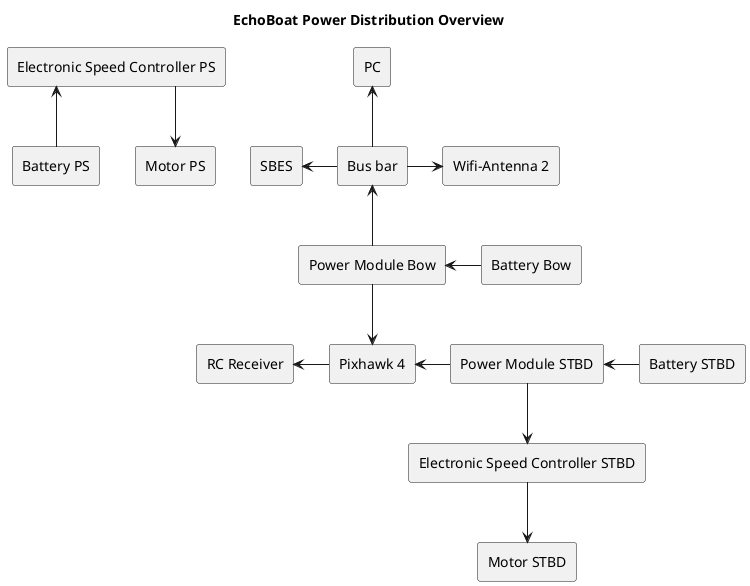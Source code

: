 @startuml
title "EchoBoat Power Distribution Overview"
skinparam componentStyle rectangle
skinparam linetype ortho

component "Pixhawk 4" as PH
component "PC"
component "SBES"
' component "IMU"
' component "LIDAR"
' component "GNSS 2" as GNSS2
component "Power Module STBD" as PMstbd
component "Power Module Bow" as PMbow
component "Bus bar" as Busbar

component "Battery PS"
component "Battery STBD"
component "Battery Bow"

together {
component "Electronic Speed Controller PS" as ESCps
component "Electronic Speed Controller STBD" as ESCstbd
}

component "Motor PS"
component "Motor STBD"
component "RC Receiver" as RCtrans

component "Wifi-Antenna 2" as Wifi2

PH -l-> RCtrans

[Battery Bow] -l-> PMbow

PMbow -up-> Busbar
PMbow -down-> PH

Busbar -u-> PC
Busbar -l-> SBES
Busbar -r-> Wifi2

' Busbar .> LIDAR
' Busbar .> GNSS2
' Busbar .> IMU

PMstbd -left-> PH


[Battery STBD] -left-> PMstbd
[Battery PS] -up-> ESCps
[PMstbd] --> ESCstbd

ESCps -down-> [Motor PS]
ESCstbd -down-> [Motor STBD]

' hide @unlinked
@enduml